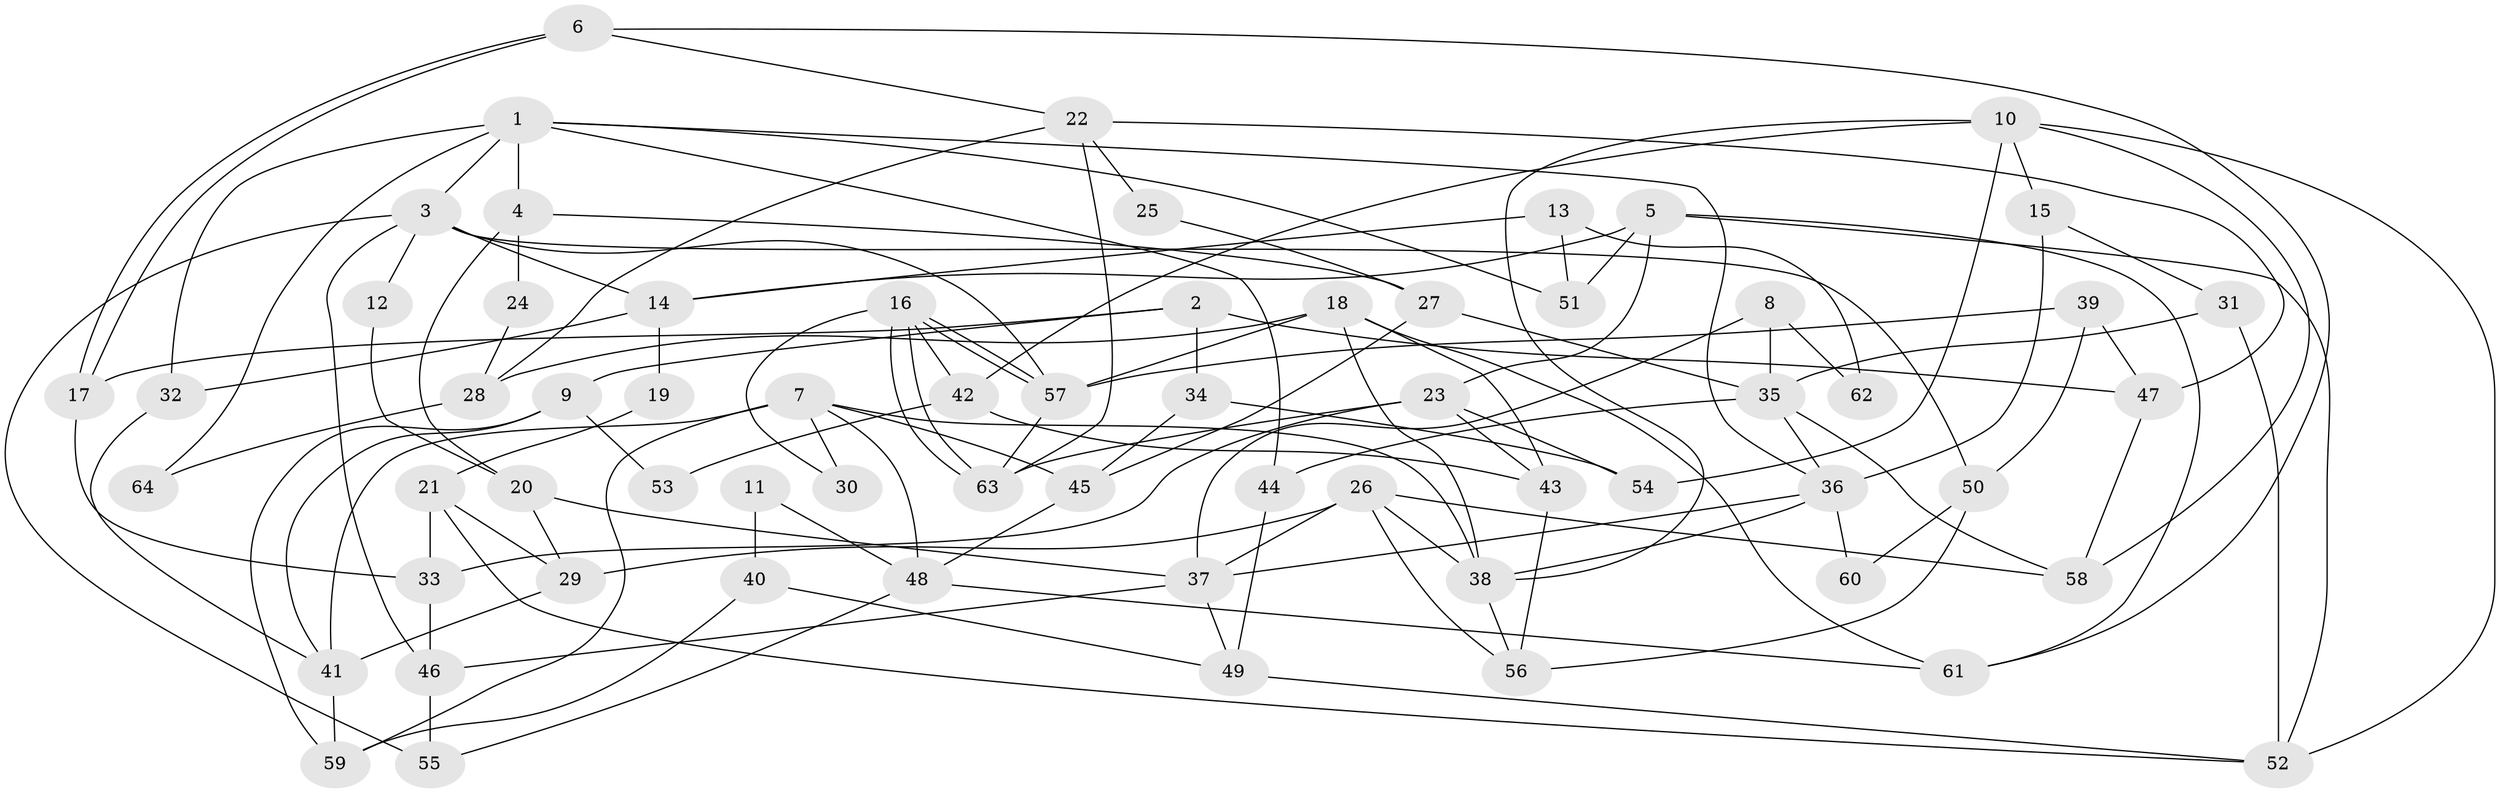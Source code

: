 // Generated by graph-tools (version 1.1) at 2025/01/03/09/25 03:01:59]
// undirected, 64 vertices, 128 edges
graph export_dot {
graph [start="1"]
  node [color=gray90,style=filled];
  1;
  2;
  3;
  4;
  5;
  6;
  7;
  8;
  9;
  10;
  11;
  12;
  13;
  14;
  15;
  16;
  17;
  18;
  19;
  20;
  21;
  22;
  23;
  24;
  25;
  26;
  27;
  28;
  29;
  30;
  31;
  32;
  33;
  34;
  35;
  36;
  37;
  38;
  39;
  40;
  41;
  42;
  43;
  44;
  45;
  46;
  47;
  48;
  49;
  50;
  51;
  52;
  53;
  54;
  55;
  56;
  57;
  58;
  59;
  60;
  61;
  62;
  63;
  64;
  1 -- 4;
  1 -- 36;
  1 -- 3;
  1 -- 32;
  1 -- 44;
  1 -- 51;
  1 -- 64;
  2 -- 17;
  2 -- 34;
  2 -- 9;
  2 -- 47;
  3 -- 14;
  3 -- 12;
  3 -- 46;
  3 -- 50;
  3 -- 55;
  3 -- 57;
  4 -- 20;
  4 -- 27;
  4 -- 24;
  5 -- 23;
  5 -- 61;
  5 -- 14;
  5 -- 51;
  5 -- 52;
  6 -- 17;
  6 -- 17;
  6 -- 22;
  6 -- 61;
  7 -- 48;
  7 -- 38;
  7 -- 30;
  7 -- 41;
  7 -- 45;
  7 -- 59;
  8 -- 37;
  8 -- 35;
  8 -- 62;
  9 -- 41;
  9 -- 53;
  9 -- 59;
  10 -- 15;
  10 -- 38;
  10 -- 42;
  10 -- 52;
  10 -- 54;
  10 -- 58;
  11 -- 40;
  11 -- 48;
  12 -- 20;
  13 -- 51;
  13 -- 14;
  13 -- 62;
  14 -- 32;
  14 -- 19;
  15 -- 31;
  15 -- 36;
  16 -- 57;
  16 -- 57;
  16 -- 63;
  16 -- 63;
  16 -- 30;
  16 -- 42;
  17 -- 33;
  18 -- 38;
  18 -- 57;
  18 -- 28;
  18 -- 43;
  18 -- 61;
  19 -- 21;
  20 -- 37;
  20 -- 29;
  21 -- 29;
  21 -- 52;
  21 -- 33;
  22 -- 47;
  22 -- 63;
  22 -- 25;
  22 -- 28;
  23 -- 63;
  23 -- 43;
  23 -- 33;
  23 -- 54;
  24 -- 28;
  25 -- 27;
  26 -- 56;
  26 -- 58;
  26 -- 29;
  26 -- 37;
  26 -- 38;
  27 -- 35;
  27 -- 45;
  28 -- 64;
  29 -- 41;
  31 -- 52;
  31 -- 35;
  32 -- 41;
  33 -- 46;
  34 -- 45;
  34 -- 54;
  35 -- 36;
  35 -- 44;
  35 -- 58;
  36 -- 38;
  36 -- 37;
  36 -- 60;
  37 -- 46;
  37 -- 49;
  38 -- 56;
  39 -- 47;
  39 -- 57;
  39 -- 50;
  40 -- 49;
  40 -- 59;
  41 -- 59;
  42 -- 43;
  42 -- 53;
  43 -- 56;
  44 -- 49;
  45 -- 48;
  46 -- 55;
  47 -- 58;
  48 -- 55;
  48 -- 61;
  49 -- 52;
  50 -- 56;
  50 -- 60;
  57 -- 63;
}
